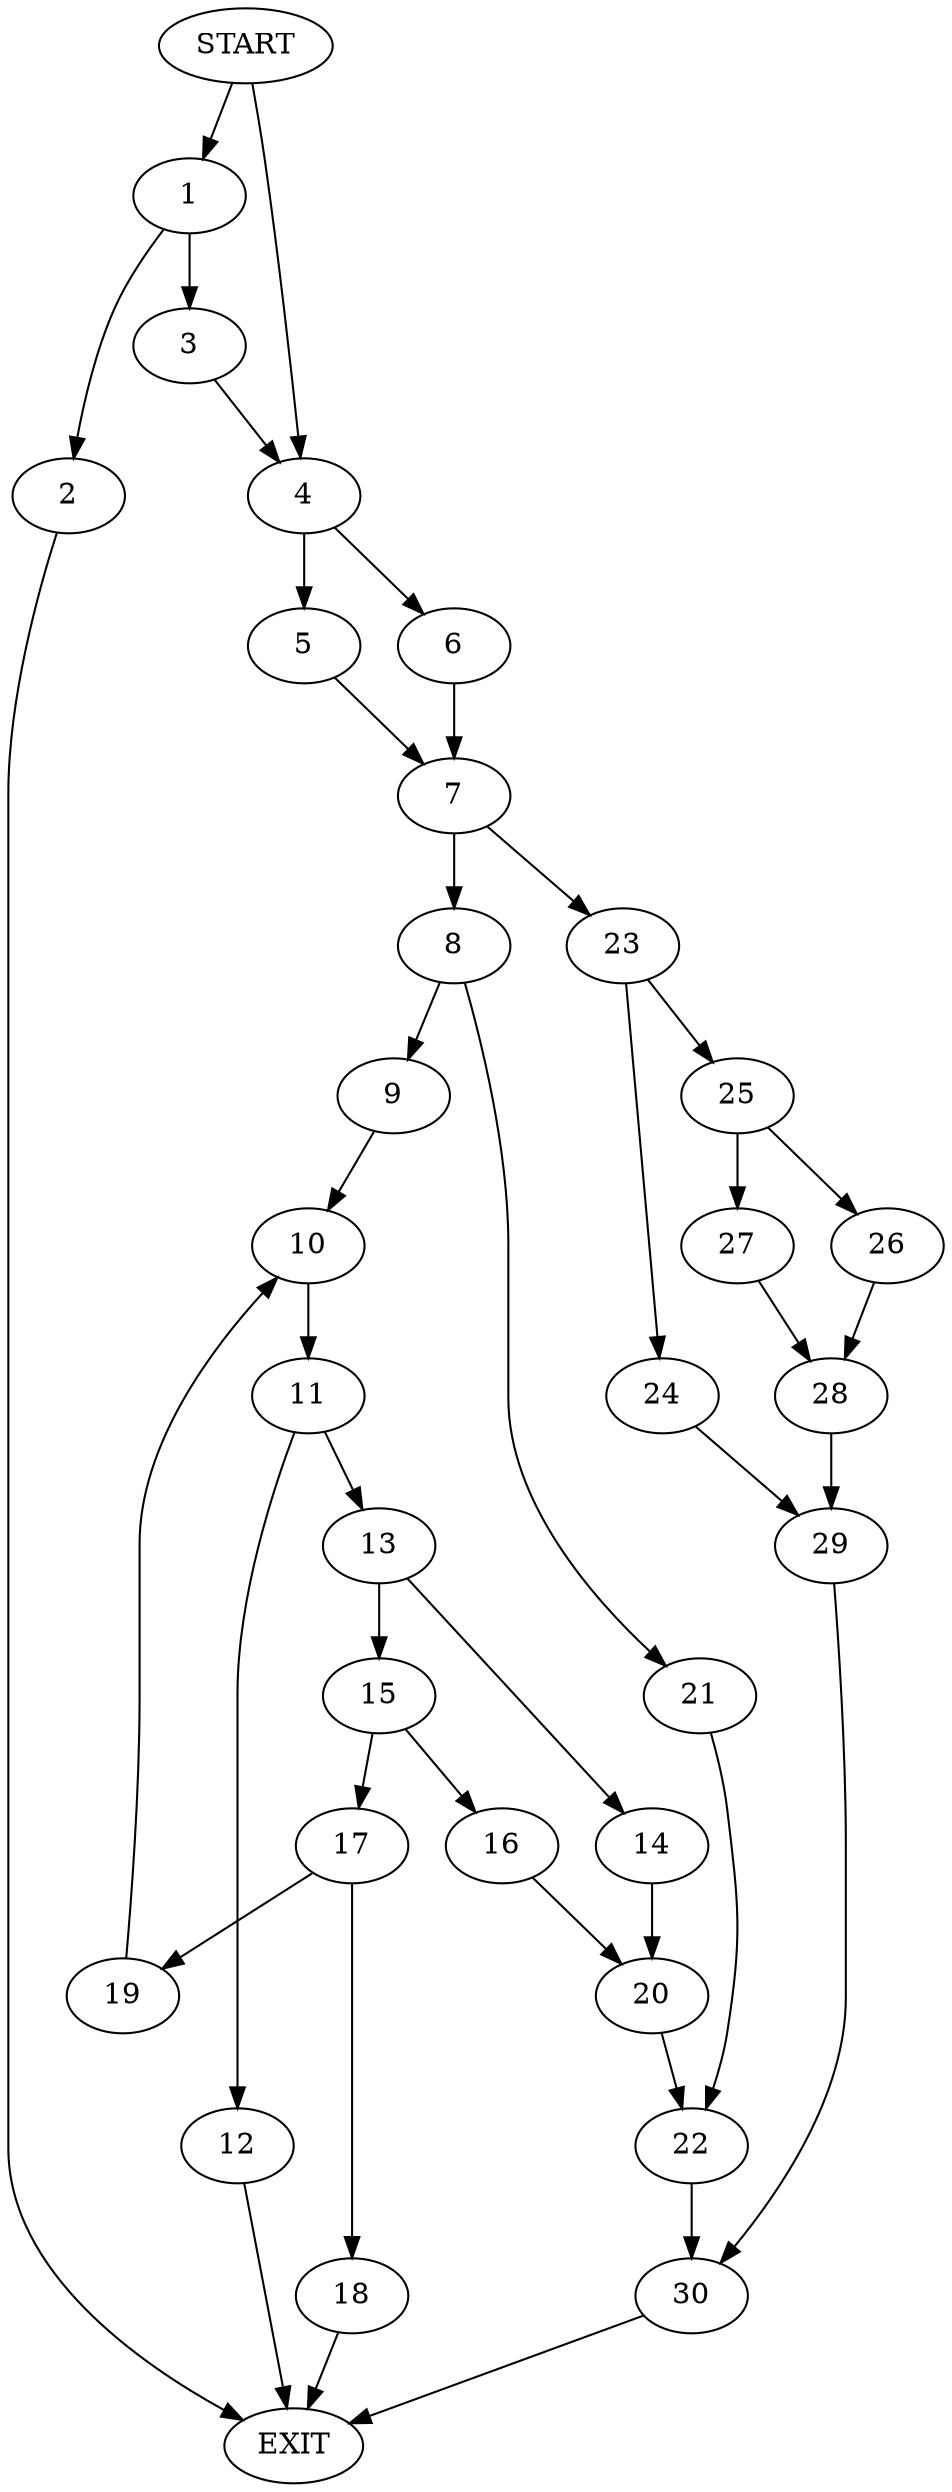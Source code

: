 digraph { 
0 [label="START"];
1;
2;
3;
4;
5;
6;
7;
8;
9;
10;
11;
12;
13;
14;
15;
16;
17;
18;
19;
20;
21;
22;
23;
24;
25;
26;
27;
28;
29;
30;
31[label="EXIT"];
0 -> 1;
0 -> 4;
1 -> 2;
1 -> 3;
2 -> 31;
3 -> 4;
4 -> 5;
4 -> 6;
5 -> 7;
6 -> 7;
7 -> 8;
7 -> 23;
8 -> 9;
8 -> 21;
9 -> 10;
10 -> 11;
11 -> 12;
11 -> 13;
12 -> 31;
13 -> 14;
13 -> 15;
14 -> 20;
15 -> 16;
15 -> 17;
16 -> 20;
17 -> 18;
17 -> 19;
18 -> 31;
19 -> 10;
20 -> 22;
21 -> 22;
22 -> 30;
23 -> 24;
23 -> 25;
24 -> 29;
25 -> 26;
25 -> 27;
26 -> 28;
27 -> 28;
28 -> 29;
29 -> 30;
30 -> 31;
}